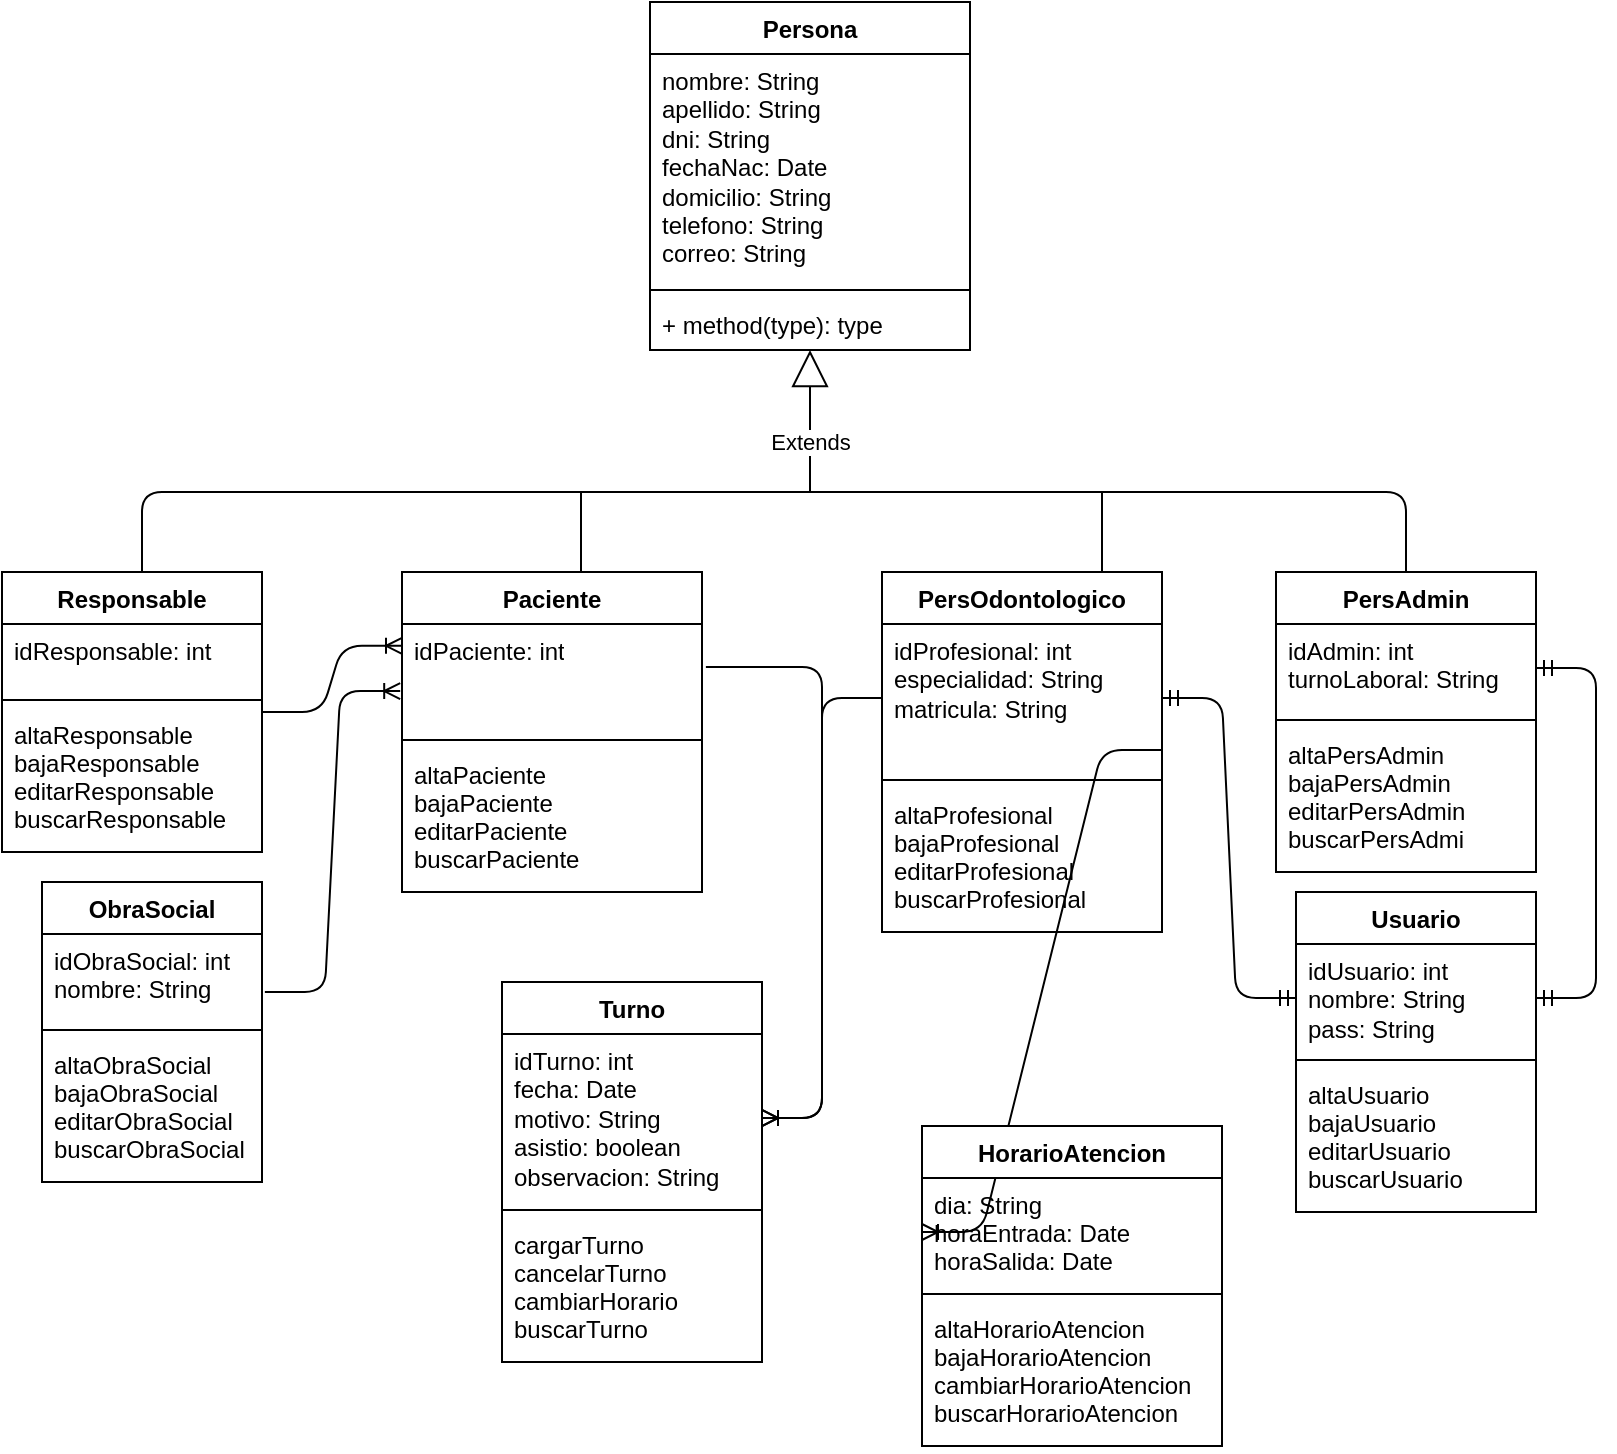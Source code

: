 <mxfile version="13.7.4" type="github">
  <diagram id="HhYp4wrlRlQFVXujRrqc" name="Page-1">
    <mxGraphModel dx="1108" dy="447" grid="1" gridSize="10" guides="1" tooltips="1" connect="1" arrows="1" fold="1" page="1" pageScale="1" pageWidth="827" pageHeight="1169" math="0" shadow="0">
      <root>
        <mxCell id="0" />
        <mxCell id="1" parent="0" />
        <mxCell id="vPW-Lg7qWt8iH3iLzjyr-14" value="" style="edgeStyle=entityRelationEdgeStyle;fontSize=12;html=1;endArrow=ERoneToMany;exitX=1.013;exitY=0.398;exitDx=0;exitDy=0;exitPerimeter=0;" parent="1" source="vPW-Lg7qWt8iH3iLzjyr-2" target="vPW-Lg7qWt8iH3iLzjyr-6" edge="1">
          <mxGeometry width="100" height="100" relative="1" as="geometry">
            <mxPoint x="290" y="215" as="sourcePoint" />
            <mxPoint x="390" y="115" as="targetPoint" />
          </mxGeometry>
        </mxCell>
        <mxCell id="vPW-Lg7qWt8iH3iLzjyr-15" value="" style="edgeStyle=entityRelationEdgeStyle;fontSize=12;html=1;endArrow=ERoneToMany;" parent="1" source="vPW-Lg7qWt8iH3iLzjyr-10" target="vPW-Lg7qWt8iH3iLzjyr-6" edge="1">
          <mxGeometry width="100" height="100" relative="1" as="geometry">
            <mxPoint x="314" y="249" as="sourcePoint" />
            <mxPoint x="414" y="149" as="targetPoint" />
          </mxGeometry>
        </mxCell>
        <mxCell id="kyQEoml0PeqZt6K08_cI-24" value="Extends" style="endArrow=block;endSize=16;endFill=0;html=1;" parent="1" target="kyQEoml0PeqZt6K08_cI-16" edge="1">
          <mxGeometry x="-0.286" width="160" relative="1" as="geometry">
            <mxPoint x="414" y="255" as="sourcePoint" />
            <mxPoint x="440" y="235" as="targetPoint" />
            <mxPoint as="offset" />
          </mxGeometry>
        </mxCell>
        <mxCell id="kyQEoml0PeqZt6K08_cI-29" value="" style="edgeStyle=entityRelationEdgeStyle;fontSize=12;html=1;endArrow=ERoneToMany;exitX=1;exitY=0.5;exitDx=0;exitDy=0;entryX=0;entryY=0.202;entryDx=0;entryDy=0;entryPerimeter=0;" parent="1" target="vPW-Lg7qWt8iH3iLzjyr-2" edge="1">
          <mxGeometry width="100" height="100" relative="1" as="geometry">
            <mxPoint x="140" y="365" as="sourcePoint" />
            <mxPoint x="254" y="325" as="targetPoint" />
          </mxGeometry>
        </mxCell>
        <mxCell id="kyQEoml0PeqZt6K08_cI-34" value="" style="edgeStyle=entityRelationEdgeStyle;fontSize=12;html=1;endArrow=ERoneToMany;exitX=1.013;exitY=0.659;exitDx=0;exitDy=0;exitPerimeter=0;entryX=-0.006;entryY=0.621;entryDx=0;entryDy=0;entryPerimeter=0;" parent="1" source="kyQEoml0PeqZt6K08_cI-31" target="vPW-Lg7qWt8iH3iLzjyr-2" edge="1">
          <mxGeometry width="100" height="100" relative="1" as="geometry">
            <mxPoint x="100" y="585" as="sourcePoint" />
            <mxPoint x="190" y="535" as="targetPoint" />
          </mxGeometry>
        </mxCell>
        <mxCell id="kyQEoml0PeqZt6K08_cI-5" value="PersAdmin" style="swimlane;fontStyle=1;align=center;verticalAlign=top;childLayout=stackLayout;horizontal=1;startSize=26;horizontalStack=0;resizeParent=1;resizeParentMax=0;resizeLast=0;collapsible=1;marginBottom=0;" parent="1" vertex="1">
          <mxGeometry x="647" y="295" width="130" height="150" as="geometry" />
        </mxCell>
        <mxCell id="kyQEoml0PeqZt6K08_cI-6" value="idAdmin: int&#xa;turnoLaboral: String&#xa;" style="text;strokeColor=none;fillColor=none;align=left;verticalAlign=top;spacingLeft=4;spacingRight=4;overflow=hidden;rotatable=0;points=[[0,0.5],[1,0.5]];portConstraint=eastwest;whiteSpace=wrap;" parent="kyQEoml0PeqZt6K08_cI-5" vertex="1">
          <mxGeometry y="26" width="130" height="44" as="geometry" />
        </mxCell>
        <mxCell id="kyQEoml0PeqZt6K08_cI-7" value="" style="line;strokeWidth=1;fillColor=none;align=left;verticalAlign=middle;spacingTop=-1;spacingLeft=3;spacingRight=3;rotatable=0;labelPosition=right;points=[];portConstraint=eastwest;" parent="kyQEoml0PeqZt6K08_cI-5" vertex="1">
          <mxGeometry y="70" width="130" height="8" as="geometry" />
        </mxCell>
        <mxCell id="kyQEoml0PeqZt6K08_cI-8" value="altaPersAdmin&#xa;bajaPersAdmin&#xa;editarPersAdmin&#xa;buscarPersAdmi&#xa;" style="text;strokeColor=none;fillColor=none;align=left;verticalAlign=top;spacingLeft=4;spacingRight=4;overflow=hidden;rotatable=0;points=[[0,0.5],[1,0.5]];portConstraint=eastwest;" parent="kyQEoml0PeqZt6K08_cI-5" vertex="1">
          <mxGeometry y="78" width="130" height="72" as="geometry" />
        </mxCell>
        <mxCell id="kyQEoml0PeqZt6K08_cI-13" value="Persona" style="swimlane;fontStyle=1;align=center;verticalAlign=top;childLayout=stackLayout;horizontal=1;startSize=26;horizontalStack=0;resizeParent=1;resizeParentMax=0;resizeLast=0;collapsible=1;marginBottom=0;" parent="1" vertex="1">
          <mxGeometry x="334" y="10" width="160" height="174" as="geometry" />
        </mxCell>
        <mxCell id="kyQEoml0PeqZt6K08_cI-14" value="nombre: String&#xa;apellido: String&#xa;dni: String&#xa;fechaNac: Date&#xa;domicilio: String&#xa;telefono: String&#xa;correo: String" style="text;strokeColor=none;fillColor=none;align=left;verticalAlign=top;spacingLeft=4;spacingRight=4;overflow=hidden;rotatable=0;points=[[0,0.5],[1,0.5]];portConstraint=eastwest;spacingTop=0;spacing=2;spacingBottom=0;whiteSpace=wrap;" parent="kyQEoml0PeqZt6K08_cI-13" vertex="1">
          <mxGeometry y="26" width="160" height="114" as="geometry" />
        </mxCell>
        <mxCell id="kyQEoml0PeqZt6K08_cI-15" value="" style="line;strokeWidth=1;fillColor=none;align=left;verticalAlign=middle;spacingTop=-1;spacingLeft=3;spacingRight=3;rotatable=0;labelPosition=right;points=[];portConstraint=eastwest;" parent="kyQEoml0PeqZt6K08_cI-13" vertex="1">
          <mxGeometry y="140" width="160" height="8" as="geometry" />
        </mxCell>
        <mxCell id="kyQEoml0PeqZt6K08_cI-16" value="+ method(type): type" style="text;strokeColor=none;fillColor=none;align=left;verticalAlign=top;spacingLeft=4;spacingRight=4;overflow=hidden;rotatable=0;points=[[0,0.5],[1,0.5]];portConstraint=eastwest;" parent="kyQEoml0PeqZt6K08_cI-13" vertex="1">
          <mxGeometry y="148" width="160" height="26" as="geometry" />
        </mxCell>
        <mxCell id="vPW-Lg7qWt8iH3iLzjyr-1" value="Paciente" style="swimlane;fontStyle=1;align=center;verticalAlign=top;childLayout=stackLayout;horizontal=1;startSize=26;horizontalStack=0;resizeParent=1;resizeParentMax=0;resizeLast=0;collapsible=1;marginBottom=0;" parent="1" vertex="1">
          <mxGeometry x="210" y="295" width="150" height="160" as="geometry" />
        </mxCell>
        <mxCell id="vPW-Lg7qWt8iH3iLzjyr-2" value="idPaciente: int&#xa;&#xa;&#xa;&#xa;" style="text;strokeColor=none;fillColor=none;align=left;verticalAlign=top;spacingLeft=4;spacingRight=4;overflow=hidden;rotatable=0;points=[[0,0.5],[1,0.5]];portConstraint=eastwest;whiteSpace=wrap;" parent="vPW-Lg7qWt8iH3iLzjyr-1" vertex="1">
          <mxGeometry y="26" width="150" height="54" as="geometry" />
        </mxCell>
        <mxCell id="vPW-Lg7qWt8iH3iLzjyr-3" value="" style="line;strokeWidth=1;fillColor=none;align=left;verticalAlign=middle;spacingTop=-1;spacingLeft=3;spacingRight=3;rotatable=0;labelPosition=right;points=[];portConstraint=eastwest;" parent="vPW-Lg7qWt8iH3iLzjyr-1" vertex="1">
          <mxGeometry y="80" width="150" height="8" as="geometry" />
        </mxCell>
        <mxCell id="vPW-Lg7qWt8iH3iLzjyr-4" value="altaPaciente&#xa;bajaPaciente&#xa;editarPaciente&#xa;buscarPaciente&#xa;&#xa;" style="text;strokeColor=none;fillColor=none;align=left;verticalAlign=top;spacingLeft=4;spacingRight=4;overflow=hidden;rotatable=0;points=[[0,0.5],[1,0.5]];portConstraint=eastwest;" parent="vPW-Lg7qWt8iH3iLzjyr-1" vertex="1">
          <mxGeometry y="88" width="150" height="72" as="geometry" />
        </mxCell>
        <mxCell id="vPW-Lg7qWt8iH3iLzjyr-9" value="PersOdontologico" style="swimlane;fontStyle=1;align=center;verticalAlign=top;childLayout=stackLayout;horizontal=1;startSize=26;horizontalStack=0;resizeParent=1;resizeParentMax=0;resizeLast=0;collapsible=1;marginBottom=0;" parent="1" vertex="1">
          <mxGeometry x="450" y="295" width="140" height="180" as="geometry" />
        </mxCell>
        <mxCell id="vPW-Lg7qWt8iH3iLzjyr-10" value="idProfesional: int&#xa;especialidad: String&#xa;matricula: String&#xa;&#xa;" style="text;strokeColor=none;fillColor=none;align=left;verticalAlign=top;spacingLeft=4;spacingRight=4;overflow=hidden;rotatable=0;points=[[0,0.5],[1,0.5]];portConstraint=eastwest;whiteSpace=wrap;" parent="vPW-Lg7qWt8iH3iLzjyr-9" vertex="1">
          <mxGeometry y="26" width="140" height="74" as="geometry" />
        </mxCell>
        <mxCell id="vPW-Lg7qWt8iH3iLzjyr-11" value="" style="line;strokeWidth=1;fillColor=none;align=left;verticalAlign=middle;spacingTop=-1;spacingLeft=3;spacingRight=3;rotatable=0;labelPosition=right;points=[];portConstraint=eastwest;" parent="vPW-Lg7qWt8iH3iLzjyr-9" vertex="1">
          <mxGeometry y="100" width="140" height="8" as="geometry" />
        </mxCell>
        <mxCell id="vPW-Lg7qWt8iH3iLzjyr-12" value="altaProfesional&#xa;bajaProfesional&#xa;editarProfesional&#xa;buscarProfesional&#xa;" style="text;strokeColor=none;fillColor=none;align=left;verticalAlign=top;spacingLeft=4;spacingRight=4;overflow=hidden;rotatable=0;points=[[0,0.5],[1,0.5]];portConstraint=eastwest;" parent="vPW-Lg7qWt8iH3iLzjyr-9" vertex="1">
          <mxGeometry y="108" width="140" height="72" as="geometry" />
        </mxCell>
        <mxCell id="kyQEoml0PeqZt6K08_cI-45" value="" style="endArrow=none;html=1;entryX=0.5;entryY=0;entryDx=0;entryDy=0;" parent="1" target="kyQEoml0PeqZt6K08_cI-5" edge="1">
          <mxGeometry width="50" height="50" relative="1" as="geometry">
            <mxPoint x="80" y="295" as="sourcePoint" />
            <mxPoint x="740" y="255" as="targetPoint" />
            <Array as="points">
              <mxPoint x="80" y="255" />
              <mxPoint x="410" y="255" />
              <mxPoint x="712" y="255" />
            </Array>
          </mxGeometry>
        </mxCell>
        <mxCell id="kyQEoml0PeqZt6K08_cI-47" value="" style="endArrow=none;html=1;exitX=0.5;exitY=0;exitDx=0;exitDy=0;" parent="1" edge="1">
          <mxGeometry width="50" height="50" relative="1" as="geometry">
            <mxPoint x="560" y="295" as="sourcePoint" />
            <mxPoint x="560" y="255" as="targetPoint" />
          </mxGeometry>
        </mxCell>
        <mxCell id="kyQEoml0PeqZt6K08_cI-48" value="" style="endArrow=none;html=1;" parent="1" edge="1">
          <mxGeometry width="50" height="50" relative="1" as="geometry">
            <mxPoint x="299.5" y="295" as="sourcePoint" />
            <mxPoint x="299.5" y="255" as="targetPoint" />
            <Array as="points">
              <mxPoint x="299.5" y="285" />
            </Array>
          </mxGeometry>
        </mxCell>
        <mxCell id="kyQEoml0PeqZt6K08_cI-49" value="" style="edgeStyle=entityRelationEdgeStyle;fontSize=12;html=1;endArrow=ERmandOne;startArrow=ERmandOne;" parent="1" source="kyQEoml0PeqZt6K08_cI-2" target="vPW-Lg7qWt8iH3iLzjyr-10" edge="1">
          <mxGeometry width="100" height="100" relative="1" as="geometry">
            <mxPoint x="520" y="605" as="sourcePoint" />
            <mxPoint x="640" y="435" as="targetPoint" />
          </mxGeometry>
        </mxCell>
        <mxCell id="kyQEoml0PeqZt6K08_cI-50" value="" style="edgeStyle=entityRelationEdgeStyle;fontSize=12;html=1;endArrow=ERmandOne;startArrow=ERmandOne;exitX=1;exitY=0.5;exitDx=0;exitDy=0;" parent="1" source="kyQEoml0PeqZt6K08_cI-6" target="kyQEoml0PeqZt6K08_cI-2" edge="1">
          <mxGeometry width="100" height="100" relative="1" as="geometry">
            <mxPoint x="690" y="549" as="sourcePoint" />
            <mxPoint x="910" y="535" as="targetPoint" />
          </mxGeometry>
        </mxCell>
        <mxCell id="kyQEoml0PeqZt6K08_cI-58" value="" style="edgeStyle=entityRelationEdgeStyle;fontSize=12;html=1;endArrow=ERoneToMany;exitX=1;exitY=0.851;exitDx=0;exitDy=0;exitPerimeter=0;entryX=0;entryY=0.5;entryDx=0;entryDy=0;" parent="1" source="vPW-Lg7qWt8iH3iLzjyr-10" target="kyQEoml0PeqZt6K08_cI-54" edge="1">
          <mxGeometry width="100" height="100" relative="1" as="geometry">
            <mxPoint x="410" y="595" as="sourcePoint" />
            <mxPoint x="610" y="635" as="targetPoint" />
          </mxGeometry>
        </mxCell>
        <mxCell id="kyQEoml0PeqZt6K08_cI-53" value="HorarioAtencion" style="swimlane;fontStyle=1;align=center;verticalAlign=top;childLayout=stackLayout;horizontal=1;startSize=26;horizontalStack=0;resizeParent=1;resizeParentMax=0;resizeLast=0;collapsible=1;marginBottom=0;html=0;" parent="1" vertex="1">
          <mxGeometry x="470" y="572" width="150" height="160" as="geometry" />
        </mxCell>
        <mxCell id="kyQEoml0PeqZt6K08_cI-54" value="dia: String&#xa;horaEntrada: Date&#xa;horaSalida: Date&#xa;" style="text;strokeColor=none;fillColor=none;align=left;verticalAlign=top;spacingLeft=4;spacingRight=4;overflow=hidden;rotatable=0;points=[[0,0.5],[1,0.5]];portConstraint=eastwest;" parent="kyQEoml0PeqZt6K08_cI-53" vertex="1">
          <mxGeometry y="26" width="150" height="54" as="geometry" />
        </mxCell>
        <mxCell id="kyQEoml0PeqZt6K08_cI-55" value="" style="line;strokeWidth=1;fillColor=none;align=left;verticalAlign=middle;spacingTop=-1;spacingLeft=3;spacingRight=3;rotatable=0;labelPosition=right;points=[];portConstraint=eastwest;" parent="kyQEoml0PeqZt6K08_cI-53" vertex="1">
          <mxGeometry y="80" width="150" height="8" as="geometry" />
        </mxCell>
        <mxCell id="kyQEoml0PeqZt6K08_cI-56" value="altaHorarioAtencion&#xa;bajaHorarioAtencion&#xa;cambiarHorarioAtencion&#xa;buscarHorarioAtencion" style="text;strokeColor=none;fillColor=none;align=left;verticalAlign=top;spacingLeft=4;spacingRight=4;overflow=hidden;rotatable=0;points=[[0,0.5],[1,0.5]];portConstraint=eastwest;" parent="kyQEoml0PeqZt6K08_cI-53" vertex="1">
          <mxGeometry y="88" width="150" height="72" as="geometry" />
        </mxCell>
        <mxCell id="kyQEoml0PeqZt6K08_cI-30" value="ObraSocial" style="swimlane;fontStyle=1;align=center;verticalAlign=top;childLayout=stackLayout;horizontal=1;startSize=26;horizontalStack=0;resizeParent=1;resizeParentMax=0;resizeLast=0;collapsible=1;marginBottom=0;" parent="1" vertex="1">
          <mxGeometry x="30" y="450" width="110" height="150" as="geometry" />
        </mxCell>
        <mxCell id="kyQEoml0PeqZt6K08_cI-31" value="idObraSocial: int&#xa;nombre: String" style="text;strokeColor=none;fillColor=none;align=left;verticalAlign=top;spacingLeft=4;spacingRight=4;overflow=hidden;rotatable=0;points=[[0,0.5],[1,0.5]];portConstraint=eastwest;" parent="kyQEoml0PeqZt6K08_cI-30" vertex="1">
          <mxGeometry y="26" width="110" height="44" as="geometry" />
        </mxCell>
        <mxCell id="kyQEoml0PeqZt6K08_cI-32" value="" style="line;strokeWidth=1;fillColor=none;align=left;verticalAlign=middle;spacingTop=-1;spacingLeft=3;spacingRight=3;rotatable=0;labelPosition=right;points=[];portConstraint=eastwest;" parent="kyQEoml0PeqZt6K08_cI-30" vertex="1">
          <mxGeometry y="70" width="110" height="8" as="geometry" />
        </mxCell>
        <mxCell id="kyQEoml0PeqZt6K08_cI-33" value="altaObraSocial&#xa;bajaObraSocial&#xa;editarObraSocial&#xa;buscarObraSocial&#xa;" style="text;strokeColor=none;fillColor=none;align=left;verticalAlign=top;spacingLeft=4;spacingRight=4;overflow=hidden;rotatable=0;points=[[0,0.5],[1,0.5]];portConstraint=eastwest;" parent="kyQEoml0PeqZt6K08_cI-30" vertex="1">
          <mxGeometry y="78" width="110" height="72" as="geometry" />
        </mxCell>
        <mxCell id="kyQEoml0PeqZt6K08_cI-1" value="Usuario" style="swimlane;fontStyle=1;align=center;verticalAlign=top;childLayout=stackLayout;horizontal=1;startSize=26;horizontalStack=0;resizeParent=1;resizeParentMax=0;resizeLast=0;collapsible=1;marginBottom=0;" parent="1" vertex="1">
          <mxGeometry x="657" y="455" width="120" height="160" as="geometry" />
        </mxCell>
        <mxCell id="kyQEoml0PeqZt6K08_cI-2" value="idUsuario: int&#xa;nombre: String&#xa;pass: String" style="text;strokeColor=none;fillColor=none;align=left;verticalAlign=top;spacingLeft=4;spacingRight=4;overflow=hidden;rotatable=0;points=[[0,0.5],[1,0.5]];portConstraint=eastwest;whiteSpace=wrap;" parent="kyQEoml0PeqZt6K08_cI-1" vertex="1">
          <mxGeometry y="26" width="120" height="54" as="geometry" />
        </mxCell>
        <mxCell id="kyQEoml0PeqZt6K08_cI-3" value="" style="line;strokeWidth=1;fillColor=none;align=left;verticalAlign=middle;spacingTop=-1;spacingLeft=3;spacingRight=3;rotatable=0;labelPosition=right;points=[];portConstraint=eastwest;" parent="kyQEoml0PeqZt6K08_cI-1" vertex="1">
          <mxGeometry y="80" width="120" height="8" as="geometry" />
        </mxCell>
        <mxCell id="kyQEoml0PeqZt6K08_cI-4" value="altaUsuario&#xa;bajaUsuario&#xa;editarUsuario&#xa;buscarUsuario" style="text;strokeColor=none;fillColor=none;align=left;verticalAlign=top;spacingLeft=4;spacingRight=4;overflow=hidden;rotatable=0;points=[[0,0.5],[1,0.5]];portConstraint=eastwest;" parent="kyQEoml0PeqZt6K08_cI-1" vertex="1">
          <mxGeometry y="88" width="120" height="72" as="geometry" />
        </mxCell>
        <mxCell id="vPW-Lg7qWt8iH3iLzjyr-5" value="Turno" style="swimlane;fontStyle=1;align=center;verticalAlign=top;childLayout=stackLayout;horizontal=1;startSize=26;horizontalStack=0;resizeParent=1;resizeParentMax=0;resizeLast=0;collapsible=1;marginBottom=0;" parent="1" vertex="1">
          <mxGeometry x="260" y="500" width="130" height="190" as="geometry" />
        </mxCell>
        <mxCell id="vPW-Lg7qWt8iH3iLzjyr-6" value="idTurno: int&#xa;fecha: Date&#xa;motivo: String&#xa;asistio: boolean&#xa;observacion: String" style="text;strokeColor=none;fillColor=none;align=left;verticalAlign=top;spacingLeft=4;spacingRight=4;overflow=hidden;rotatable=0;points=[[0,0.5],[1,0.5]];portConstraint=eastwest;whiteSpace=wrap;" parent="vPW-Lg7qWt8iH3iLzjyr-5" vertex="1">
          <mxGeometry y="26" width="130" height="84" as="geometry" />
        </mxCell>
        <mxCell id="vPW-Lg7qWt8iH3iLzjyr-7" value="" style="line;strokeWidth=1;fillColor=none;align=left;verticalAlign=middle;spacingTop=-1;spacingLeft=3;spacingRight=3;rotatable=0;labelPosition=right;points=[];portConstraint=eastwest;" parent="vPW-Lg7qWt8iH3iLzjyr-5" vertex="1">
          <mxGeometry y="110" width="130" height="8" as="geometry" />
        </mxCell>
        <mxCell id="vPW-Lg7qWt8iH3iLzjyr-8" value="cargarTurno&#xa;cancelarTurno&#xa;cambiarHorario&#xa;buscarTurno&#xa;&#xa;" style="text;strokeColor=none;fillColor=none;align=left;verticalAlign=top;spacingLeft=4;spacingRight=4;overflow=hidden;rotatable=0;points=[[0,0.5],[1,0.5]];portConstraint=eastwest;" parent="vPW-Lg7qWt8iH3iLzjyr-5" vertex="1">
          <mxGeometry y="118" width="130" height="72" as="geometry" />
        </mxCell>
        <mxCell id="kyQEoml0PeqZt6K08_cI-9" value="Responsable" style="swimlane;fontStyle=1;align=center;verticalAlign=top;childLayout=stackLayout;horizontal=1;startSize=26;horizontalStack=0;resizeParent=1;resizeParentMax=0;resizeLast=0;collapsible=1;marginBottom=0;" parent="1" vertex="1">
          <mxGeometry x="10" y="295" width="130" height="140" as="geometry" />
        </mxCell>
        <mxCell id="kyQEoml0PeqZt6K08_cI-10" value="idResponsable: int&#xa;" style="text;strokeColor=none;fillColor=none;align=left;verticalAlign=top;spacingLeft=4;spacingRight=4;overflow=hidden;rotatable=0;points=[[0,0.5],[1,0.5]];portConstraint=eastwest;whiteSpace=wrap;" parent="kyQEoml0PeqZt6K08_cI-9" vertex="1">
          <mxGeometry y="26" width="130" height="34" as="geometry" />
        </mxCell>
        <mxCell id="kyQEoml0PeqZt6K08_cI-11" value="" style="line;strokeWidth=1;fillColor=none;align=left;verticalAlign=middle;spacingTop=-1;spacingLeft=3;spacingRight=3;rotatable=0;labelPosition=right;points=[];portConstraint=eastwest;" parent="kyQEoml0PeqZt6K08_cI-9" vertex="1">
          <mxGeometry y="60" width="130" height="8" as="geometry" />
        </mxCell>
        <mxCell id="kyQEoml0PeqZt6K08_cI-12" value="altaResponsable&#xa;bajaResponsable&#xa;editarResponsable&#xa;buscarResponsable&#xa;" style="text;strokeColor=none;fillColor=none;align=left;verticalAlign=top;spacingLeft=4;spacingRight=4;overflow=hidden;rotatable=0;points=[[0,0.5],[1,0.5]];portConstraint=eastwest;" parent="kyQEoml0PeqZt6K08_cI-9" vertex="1">
          <mxGeometry y="68" width="130" height="72" as="geometry" />
        </mxCell>
      </root>
    </mxGraphModel>
  </diagram>
</mxfile>
